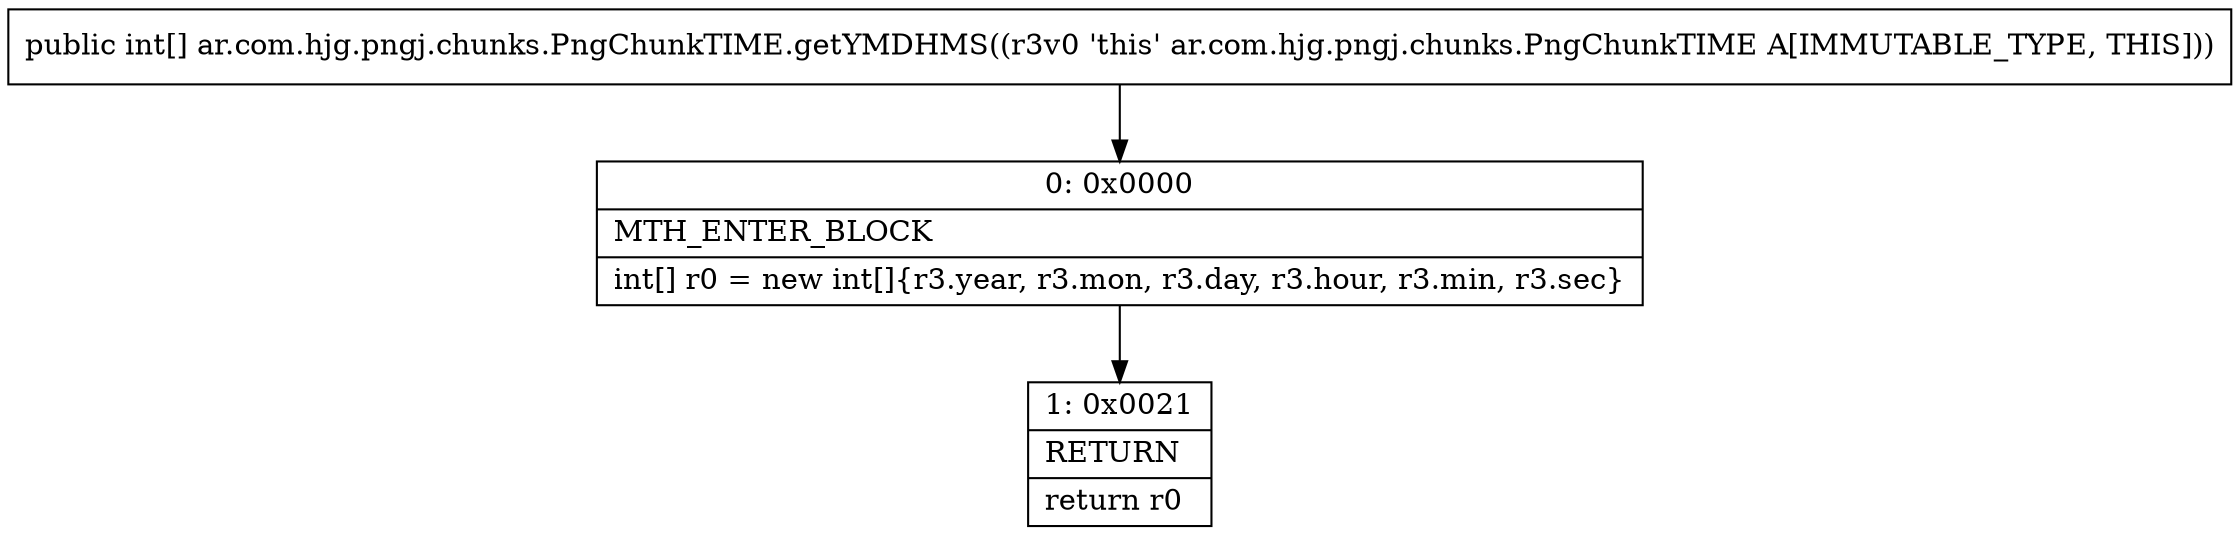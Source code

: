 digraph "CFG forar.com.hjg.pngj.chunks.PngChunkTIME.getYMDHMS()[I" {
Node_0 [shape=record,label="{0\:\ 0x0000|MTH_ENTER_BLOCK\l|int[] r0 = new int[]\{r3.year, r3.mon, r3.day, r3.hour, r3.min, r3.sec\}\l}"];
Node_1 [shape=record,label="{1\:\ 0x0021|RETURN\l|return r0\l}"];
MethodNode[shape=record,label="{public int[] ar.com.hjg.pngj.chunks.PngChunkTIME.getYMDHMS((r3v0 'this' ar.com.hjg.pngj.chunks.PngChunkTIME A[IMMUTABLE_TYPE, THIS])) }"];
MethodNode -> Node_0;
Node_0 -> Node_1;
}

